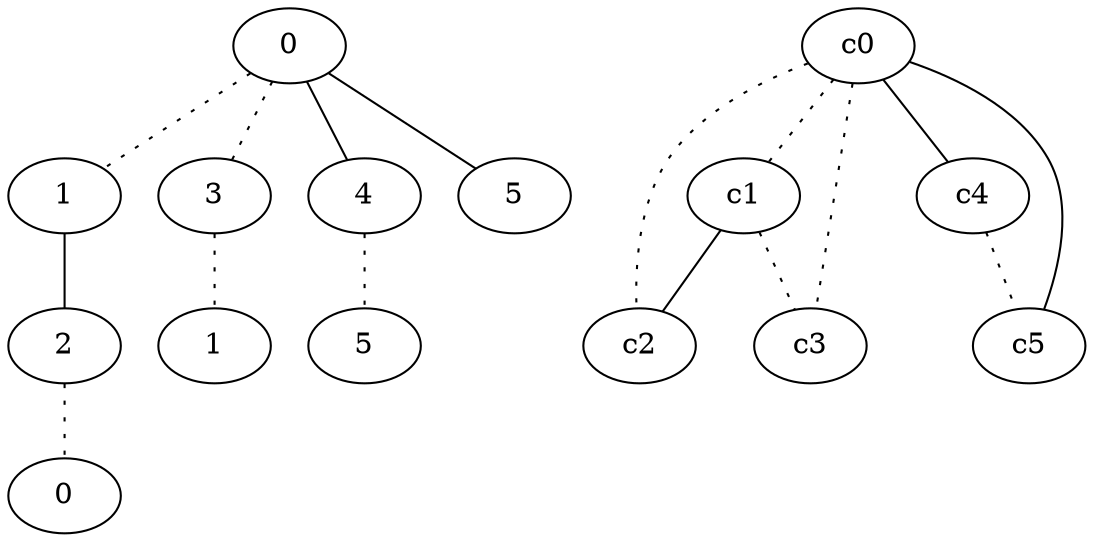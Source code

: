 graph {
a0[label=0];
a1[label=1];
a2[label=2];
a3[label=0];
a4[label=3];
a5[label=1];
a6[label=4];
a7[label=5];
a8[label=5];
a0 -- a1 [style=dotted];
a0 -- a4 [style=dotted];
a0 -- a6;
a0 -- a8;
a1 -- a2;
a2 -- a3 [style=dotted];
a4 -- a5 [style=dotted];
a6 -- a7 [style=dotted];
c0 -- c1 [style=dotted];
c0 -- c2 [style=dotted];
c0 -- c3 [style=dotted];
c0 -- c4;
c0 -- c5;
c1 -- c2;
c1 -- c3 [style=dotted];
c4 -- c5 [style=dotted];
}
